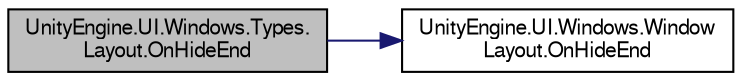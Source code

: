digraph "UnityEngine.UI.Windows.Types.Layout.OnHideEnd"
{
  edge [fontname="FreeSans",fontsize="10",labelfontname="FreeSans",labelfontsize="10"];
  node [fontname="FreeSans",fontsize="10",shape=record];
  rankdir="LR";
  Node1 [label="UnityEngine.UI.Windows.Types.\lLayout.OnHideEnd",height=0.2,width=0.4,color="black", fillcolor="grey75", style="filled", fontcolor="black"];
  Node1 -> Node2 [color="midnightblue",fontsize="10",style="solid",fontname="FreeSans"];
  Node2 [label="UnityEngine.UI.Windows.Window\lLayout.OnHideEnd",height=0.2,width=0.4,color="black", fillcolor="white", style="filled",URL="$class_unity_engine_1_1_u_i_1_1_windows_1_1_window_layout.html#a0b8a015a1d56deed87e32d8f01dec2b6"];
}
